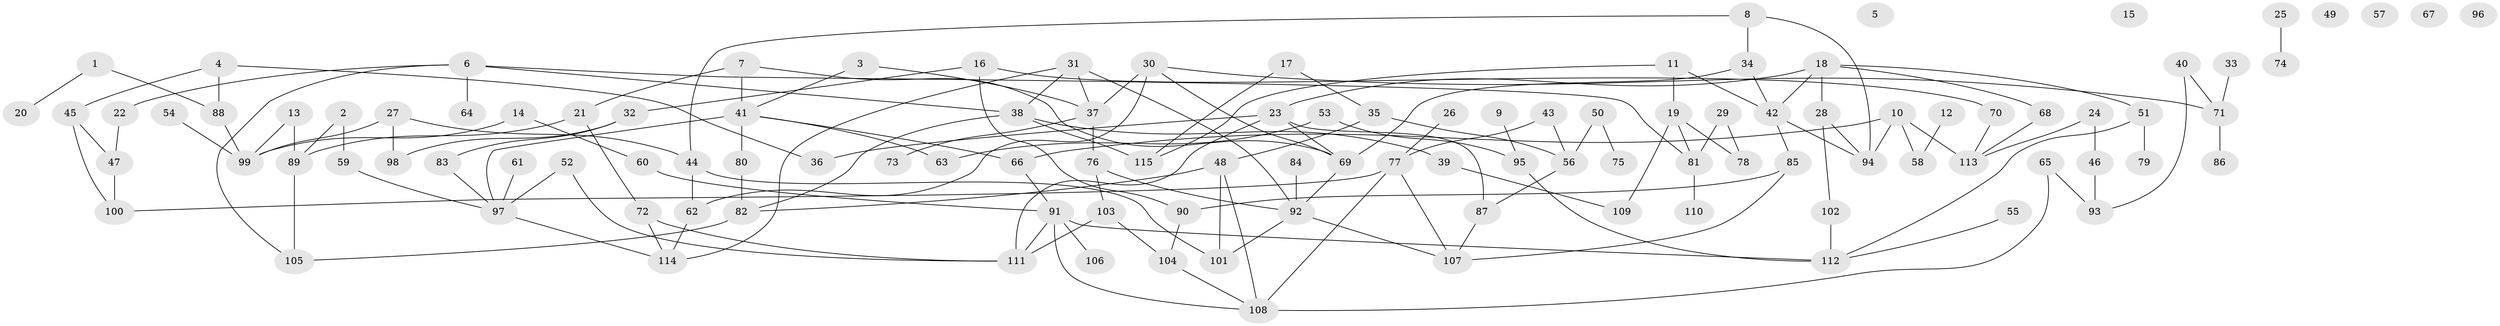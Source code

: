 // coarse degree distribution, {0: 0.20588235294117646, 1: 0.2647058823529412, 2: 0.11764705882352941, 4: 0.029411764705882353, 10: 0.058823529411764705, 9: 0.029411764705882353, 3: 0.17647058823529413, 5: 0.058823529411764705, 6: 0.058823529411764705}
// Generated by graph-tools (version 1.1) at 2025/43/03/04/25 21:43:56]
// undirected, 115 vertices, 156 edges
graph export_dot {
graph [start="1"]
  node [color=gray90,style=filled];
  1;
  2;
  3;
  4;
  5;
  6;
  7;
  8;
  9;
  10;
  11;
  12;
  13;
  14;
  15;
  16;
  17;
  18;
  19;
  20;
  21;
  22;
  23;
  24;
  25;
  26;
  27;
  28;
  29;
  30;
  31;
  32;
  33;
  34;
  35;
  36;
  37;
  38;
  39;
  40;
  41;
  42;
  43;
  44;
  45;
  46;
  47;
  48;
  49;
  50;
  51;
  52;
  53;
  54;
  55;
  56;
  57;
  58;
  59;
  60;
  61;
  62;
  63;
  64;
  65;
  66;
  67;
  68;
  69;
  70;
  71;
  72;
  73;
  74;
  75;
  76;
  77;
  78;
  79;
  80;
  81;
  82;
  83;
  84;
  85;
  86;
  87;
  88;
  89;
  90;
  91;
  92;
  93;
  94;
  95;
  96;
  97;
  98;
  99;
  100;
  101;
  102;
  103;
  104;
  105;
  106;
  107;
  108;
  109;
  110;
  111;
  112;
  113;
  114;
  115;
  1 -- 20;
  1 -- 88;
  2 -- 59;
  2 -- 89;
  3 -- 37;
  3 -- 41;
  4 -- 36;
  4 -- 45;
  4 -- 88;
  6 -- 22;
  6 -- 38;
  6 -- 64;
  6 -- 81;
  6 -- 105;
  7 -- 21;
  7 -- 41;
  7 -- 69;
  8 -- 34;
  8 -- 44;
  8 -- 94;
  9 -- 95;
  10 -- 58;
  10 -- 66;
  10 -- 94;
  10 -- 113;
  11 -- 19;
  11 -- 42;
  11 -- 115;
  12 -- 58;
  13 -- 89;
  13 -- 99;
  14 -- 60;
  14 -- 99;
  16 -- 32;
  16 -- 70;
  16 -- 90;
  17 -- 35;
  17 -- 115;
  18 -- 23;
  18 -- 28;
  18 -- 42;
  18 -- 51;
  18 -- 68;
  19 -- 78;
  19 -- 81;
  19 -- 109;
  21 -- 72;
  21 -- 89;
  22 -- 47;
  23 -- 36;
  23 -- 69;
  23 -- 87;
  23 -- 111;
  24 -- 46;
  24 -- 113;
  25 -- 74;
  26 -- 77;
  27 -- 44;
  27 -- 98;
  27 -- 99;
  28 -- 94;
  28 -- 102;
  29 -- 78;
  29 -- 81;
  30 -- 37;
  30 -- 62;
  30 -- 69;
  30 -- 71;
  31 -- 37;
  31 -- 38;
  31 -- 92;
  31 -- 114;
  32 -- 83;
  32 -- 98;
  33 -- 71;
  34 -- 42;
  34 -- 69;
  35 -- 48;
  35 -- 56;
  37 -- 73;
  37 -- 76;
  38 -- 39;
  38 -- 82;
  38 -- 115;
  39 -- 109;
  40 -- 71;
  40 -- 93;
  41 -- 63;
  41 -- 66;
  41 -- 80;
  41 -- 97;
  42 -- 85;
  42 -- 94;
  43 -- 56;
  43 -- 77;
  44 -- 62;
  44 -- 101;
  45 -- 47;
  45 -- 100;
  46 -- 93;
  47 -- 100;
  48 -- 82;
  48 -- 101;
  48 -- 108;
  50 -- 56;
  50 -- 75;
  51 -- 79;
  51 -- 112;
  52 -- 97;
  52 -- 111;
  53 -- 63;
  53 -- 95;
  54 -- 99;
  55 -- 112;
  56 -- 87;
  59 -- 97;
  60 -- 91;
  61 -- 97;
  62 -- 114;
  65 -- 93;
  65 -- 108;
  66 -- 91;
  68 -- 113;
  69 -- 92;
  70 -- 113;
  71 -- 86;
  72 -- 111;
  72 -- 114;
  76 -- 92;
  76 -- 103;
  77 -- 100;
  77 -- 107;
  77 -- 108;
  80 -- 82;
  81 -- 110;
  82 -- 105;
  83 -- 97;
  84 -- 92;
  85 -- 90;
  85 -- 107;
  87 -- 107;
  88 -- 99;
  89 -- 105;
  90 -- 104;
  91 -- 106;
  91 -- 108;
  91 -- 111;
  91 -- 112;
  92 -- 101;
  92 -- 107;
  95 -- 112;
  97 -- 114;
  102 -- 112;
  103 -- 104;
  103 -- 111;
  104 -- 108;
}
